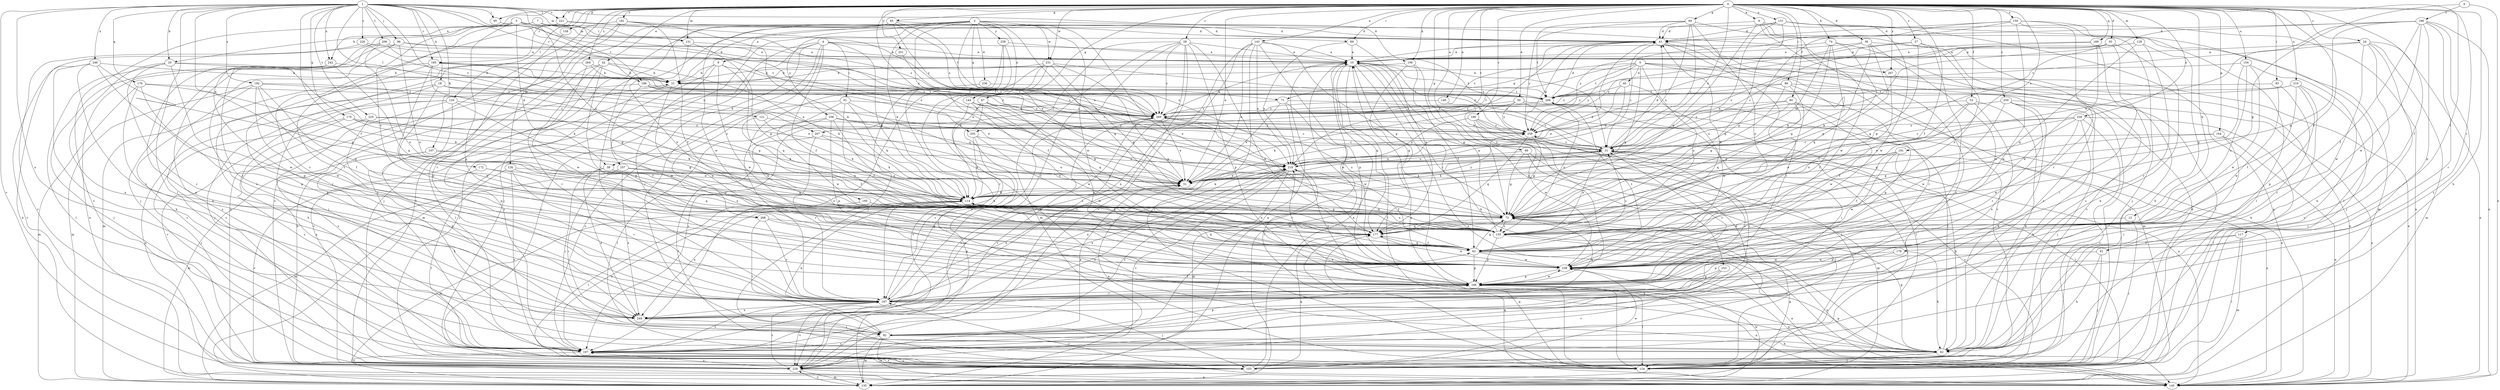 strict digraph  {
0;
1;
2;
3;
4;
5;
6;
7;
8;
9;
10;
12;
18;
20;
21;
24;
27;
28;
31;
35;
36;
38;
40;
41;
42;
50;
51;
52;
60;
61;
62;
65;
66;
67;
69;
71;
72;
74;
82;
83;
86;
89;
91;
92;
95;
96;
103;
106;
107;
114;
117;
120;
121;
124;
126;
128;
131;
135;
140;
143;
144;
145;
150;
151;
154;
155;
158;
164;
166;
169;
170;
172;
176;
177;
179;
180;
181;
185;
186;
187;
191;
192;
195;
196;
197;
205;
206;
207;
208;
210;
218;
221;
225;
226;
229;
231;
236;
238;
239;
242;
246;
249;
250;
251;
253;
256;
257;
258;
259;
264;
267;
268;
269;
0 -> 8  [label=a];
0 -> 12  [label=b];
0 -> 24  [label=c];
0 -> 27  [label=c];
0 -> 28  [label=c];
0 -> 31  [label=c];
0 -> 35  [label=d];
0 -> 36  [label=d];
0 -> 42  [label=e];
0 -> 50  [label=e];
0 -> 51  [label=e];
0 -> 52  [label=f];
0 -> 60  [label=f];
0 -> 61  [label=f];
0 -> 62  [label=f];
0 -> 65  [label=g];
0 -> 66  [label=g];
0 -> 67  [label=g];
0 -> 69  [label=g];
0 -> 74  [label=h];
0 -> 82  [label=h];
0 -> 83  [label=i];
0 -> 86  [label=i];
0 -> 89  [label=i];
0 -> 95  [label=j];
0 -> 106  [label=k];
0 -> 117  [label=l];
0 -> 120  [label=l];
0 -> 126  [label=m];
0 -> 128  [label=m];
0 -> 131  [label=m];
0 -> 140  [label=n];
0 -> 143  [label=n];
0 -> 150  [label=o];
0 -> 151  [label=o];
0 -> 154  [label=o];
0 -> 155  [label=o];
0 -> 158  [label=p];
0 -> 164  [label=p];
0 -> 169  [label=q];
0 -> 179  [label=r];
0 -> 180  [label=r];
0 -> 181  [label=r];
0 -> 185  [label=r];
0 -> 191  [label=s];
0 -> 205  [label=t];
0 -> 210  [label=u];
0 -> 218  [label=u];
0 -> 221  [label=v];
0 -> 231  [label=w];
0 -> 239  [label=x];
0 -> 242  [label=x];
0 -> 250  [label=y];
0 -> 251  [label=y];
0 -> 253  [label=y];
0 -> 264  [label=z];
0 -> 267  [label=z];
1 -> 18  [label=b];
1 -> 20  [label=b];
1 -> 62  [label=f];
1 -> 95  [label=j];
1 -> 96  [label=j];
1 -> 106  [label=k];
1 -> 107  [label=k];
1 -> 121  [label=l];
1 -> 124  [label=l];
1 -> 131  [label=m];
1 -> 170  [label=q];
1 -> 172  [label=q];
1 -> 176  [label=q];
1 -> 185  [label=r];
1 -> 186  [label=r];
1 -> 192  [label=s];
1 -> 195  [label=s];
1 -> 205  [label=t];
1 -> 206  [label=t];
1 -> 207  [label=t];
1 -> 221  [label=v];
1 -> 225  [label=v];
1 -> 226  [label=v];
1 -> 229  [label=v];
1 -> 242  [label=x];
1 -> 246  [label=x];
1 -> 249  [label=x];
2 -> 9  [label=a];
2 -> 51  [label=e];
2 -> 71  [label=g];
2 -> 103  [label=j];
2 -> 114  [label=k];
2 -> 144  [label=n];
2 -> 155  [label=o];
2 -> 177  [label=q];
2 -> 218  [label=u];
2 -> 229  [label=v];
2 -> 231  [label=w];
2 -> 236  [label=w];
2 -> 238  [label=w];
2 -> 256  [label=y];
2 -> 257  [label=y];
2 -> 258  [label=y];
2 -> 267  [label=z];
3 -> 38  [label=d];
3 -> 51  [label=e];
3 -> 89  [label=i];
3 -> 103  [label=j];
3 -> 131  [label=m];
3 -> 166  [label=p];
3 -> 186  [label=r];
3 -> 187  [label=r];
3 -> 229  [label=v];
4 -> 10  [label=a];
4 -> 38  [label=d];
4 -> 62  [label=f];
4 -> 91  [label=i];
4 -> 92  [label=i];
4 -> 103  [label=j];
4 -> 114  [label=k];
4 -> 135  [label=m];
4 -> 259  [label=y];
4 -> 268  [label=z];
5 -> 40  [label=d];
5 -> 71  [label=g];
5 -> 72  [label=g];
5 -> 135  [label=m];
5 -> 145  [label=n];
5 -> 155  [label=o];
5 -> 187  [label=r];
5 -> 207  [label=t];
5 -> 208  [label=t];
5 -> 259  [label=y];
6 -> 72  [label=g];
6 -> 145  [label=n];
6 -> 196  [label=s];
7 -> 20  [label=b];
7 -> 41  [label=d];
7 -> 268  [label=z];
7 -> 269  [label=z];
8 -> 41  [label=d];
8 -> 72  [label=g];
8 -> 92  [label=i];
8 -> 145  [label=n];
8 -> 197  [label=s];
8 -> 238  [label=w];
9 -> 21  [label=b];
9 -> 31  [label=c];
9 -> 103  [label=j];
9 -> 177  [label=q];
9 -> 187  [label=r];
9 -> 238  [label=w];
10 -> 21  [label=b];
10 -> 31  [label=c];
10 -> 72  [label=g];
10 -> 82  [label=h];
10 -> 124  [label=l];
10 -> 135  [label=m];
10 -> 145  [label=n];
10 -> 177  [label=q];
10 -> 208  [label=t];
10 -> 229  [label=v];
10 -> 259  [label=y];
12 -> 103  [label=j];
12 -> 155  [label=o];
18 -> 72  [label=g];
18 -> 82  [label=h];
18 -> 92  [label=i];
18 -> 208  [label=t];
18 -> 238  [label=w];
18 -> 269  [label=z];
20 -> 21  [label=b];
20 -> 114  [label=k];
20 -> 124  [label=l];
20 -> 166  [label=p];
20 -> 187  [label=r];
20 -> 249  [label=x];
21 -> 208  [label=t];
21 -> 229  [label=v];
21 -> 238  [label=w];
24 -> 10  [label=a];
24 -> 82  [label=h];
24 -> 103  [label=j];
24 -> 135  [label=m];
24 -> 145  [label=n];
24 -> 208  [label=t];
24 -> 238  [label=w];
27 -> 10  [label=a];
27 -> 72  [label=g];
27 -> 155  [label=o];
27 -> 197  [label=s];
27 -> 259  [label=y];
28 -> 10  [label=a];
28 -> 114  [label=k];
28 -> 135  [label=m];
28 -> 166  [label=p];
28 -> 187  [label=r];
28 -> 197  [label=s];
28 -> 229  [label=v];
28 -> 238  [label=w];
28 -> 269  [label=z];
31 -> 41  [label=d];
31 -> 51  [label=e];
31 -> 114  [label=k];
31 -> 124  [label=l];
31 -> 145  [label=n];
31 -> 155  [label=o];
31 -> 218  [label=u];
35 -> 10  [label=a];
35 -> 31  [label=c];
35 -> 72  [label=g];
35 -> 82  [label=h];
35 -> 197  [label=s];
36 -> 10  [label=a];
36 -> 72  [label=g];
36 -> 103  [label=j];
36 -> 114  [label=k];
36 -> 238  [label=w];
36 -> 259  [label=y];
38 -> 51  [label=e];
38 -> 92  [label=i];
38 -> 155  [label=o];
38 -> 249  [label=x];
40 -> 51  [label=e];
40 -> 208  [label=t];
40 -> 218  [label=u];
40 -> 238  [label=w];
41 -> 10  [label=a];
41 -> 31  [label=c];
41 -> 124  [label=l];
41 -> 187  [label=r];
41 -> 218  [label=u];
41 -> 229  [label=v];
41 -> 269  [label=z];
42 -> 21  [label=b];
42 -> 114  [label=k];
42 -> 124  [label=l];
42 -> 166  [label=p];
42 -> 187  [label=r];
42 -> 197  [label=s];
50 -> 92  [label=i];
50 -> 114  [label=k];
50 -> 124  [label=l];
50 -> 259  [label=y];
50 -> 269  [label=z];
51 -> 31  [label=c];
51 -> 41  [label=d];
51 -> 114  [label=k];
52 -> 62  [label=f];
52 -> 82  [label=h];
52 -> 155  [label=o];
52 -> 249  [label=x];
52 -> 269  [label=z];
60 -> 166  [label=p];
60 -> 177  [label=q];
60 -> 218  [label=u];
60 -> 238  [label=w];
60 -> 259  [label=y];
60 -> 269  [label=z];
61 -> 82  [label=h];
61 -> 103  [label=j];
61 -> 238  [label=w];
62 -> 31  [label=c];
62 -> 72  [label=g];
62 -> 145  [label=n];
62 -> 166  [label=p];
62 -> 177  [label=q];
62 -> 238  [label=w];
65 -> 41  [label=d];
65 -> 103  [label=j];
65 -> 187  [label=r];
65 -> 208  [label=t];
65 -> 218  [label=u];
65 -> 238  [label=w];
65 -> 269  [label=z];
66 -> 72  [label=g];
66 -> 124  [label=l];
66 -> 135  [label=m];
66 -> 218  [label=u];
67 -> 72  [label=g];
67 -> 135  [label=m];
67 -> 166  [label=p];
67 -> 229  [label=v];
67 -> 269  [label=z];
69 -> 31  [label=c];
69 -> 41  [label=d];
69 -> 135  [label=m];
69 -> 155  [label=o];
69 -> 208  [label=t];
69 -> 218  [label=u];
69 -> 259  [label=y];
71 -> 31  [label=c];
71 -> 51  [label=e];
71 -> 124  [label=l];
71 -> 238  [label=w];
71 -> 269  [label=z];
72 -> 114  [label=k];
72 -> 155  [label=o];
72 -> 177  [label=q];
72 -> 269  [label=z];
74 -> 10  [label=a];
74 -> 72  [label=g];
74 -> 114  [label=k];
74 -> 177  [label=q];
74 -> 218  [label=u];
74 -> 229  [label=v];
82 -> 72  [label=g];
82 -> 124  [label=l];
82 -> 166  [label=p];
82 -> 208  [label=t];
82 -> 218  [label=u];
83 -> 187  [label=r];
83 -> 208  [label=t];
83 -> 238  [label=w];
86 -> 62  [label=f];
86 -> 72  [label=g];
86 -> 103  [label=j];
86 -> 155  [label=o];
86 -> 208  [label=t];
86 -> 269  [label=z];
89 -> 10  [label=a];
89 -> 177  [label=q];
89 -> 218  [label=u];
91 -> 62  [label=f];
91 -> 114  [label=k];
91 -> 155  [label=o];
91 -> 197  [label=s];
91 -> 238  [label=w];
91 -> 269  [label=z];
92 -> 51  [label=e];
92 -> 82  [label=h];
92 -> 114  [label=k];
92 -> 135  [label=m];
92 -> 145  [label=n];
92 -> 166  [label=p];
92 -> 197  [label=s];
95 -> 218  [label=u];
96 -> 10  [label=a];
96 -> 145  [label=n];
96 -> 155  [label=o];
96 -> 249  [label=x];
96 -> 259  [label=y];
103 -> 10  [label=a];
103 -> 72  [label=g];
103 -> 177  [label=q];
103 -> 197  [label=s];
103 -> 238  [label=w];
106 -> 21  [label=b];
106 -> 62  [label=f];
106 -> 166  [label=p];
106 -> 177  [label=q];
107 -> 82  [label=h];
107 -> 135  [label=m];
107 -> 155  [label=o];
107 -> 218  [label=u];
114 -> 72  [label=g];
114 -> 135  [label=m];
114 -> 155  [label=o];
114 -> 197  [label=s];
114 -> 249  [label=x];
114 -> 259  [label=y];
117 -> 62  [label=f];
117 -> 124  [label=l];
117 -> 135  [label=m];
117 -> 166  [label=p];
120 -> 62  [label=f];
120 -> 82  [label=h];
120 -> 145  [label=n];
120 -> 197  [label=s];
120 -> 229  [label=v];
120 -> 269  [label=z];
121 -> 62  [label=f];
121 -> 114  [label=k];
121 -> 259  [label=y];
124 -> 10  [label=a];
124 -> 31  [label=c];
124 -> 41  [label=d];
124 -> 51  [label=e];
124 -> 177  [label=q];
126 -> 51  [label=e];
126 -> 124  [label=l];
126 -> 177  [label=q];
126 -> 187  [label=r];
126 -> 197  [label=s];
128 -> 10  [label=a];
128 -> 82  [label=h];
128 -> 177  [label=q];
128 -> 187  [label=r];
131 -> 10  [label=a];
131 -> 72  [label=g];
131 -> 155  [label=o];
135 -> 72  [label=g];
135 -> 229  [label=v];
135 -> 238  [label=w];
140 -> 124  [label=l];
140 -> 269  [label=z];
143 -> 10  [label=a];
143 -> 51  [label=e];
143 -> 72  [label=g];
143 -> 124  [label=l];
143 -> 166  [label=p];
143 -> 218  [label=u];
143 -> 229  [label=v];
143 -> 249  [label=x];
144 -> 72  [label=g];
144 -> 177  [label=q];
144 -> 197  [label=s];
144 -> 238  [label=w];
144 -> 269  [label=z];
145 -> 177  [label=q];
145 -> 187  [label=r];
150 -> 41  [label=d];
150 -> 72  [label=g];
150 -> 103  [label=j];
150 -> 124  [label=l];
150 -> 166  [label=p];
150 -> 187  [label=r];
150 -> 259  [label=y];
151 -> 21  [label=b];
151 -> 41  [label=d];
151 -> 51  [label=e];
151 -> 124  [label=l];
151 -> 145  [label=n];
151 -> 177  [label=q];
151 -> 238  [label=w];
154 -> 21  [label=b];
154 -> 72  [label=g];
154 -> 155  [label=o];
154 -> 229  [label=v];
154 -> 238  [label=w];
155 -> 10  [label=a];
155 -> 41  [label=d];
155 -> 145  [label=n];
155 -> 166  [label=p];
158 -> 187  [label=r];
164 -> 31  [label=c];
164 -> 72  [label=g];
164 -> 92  [label=i];
164 -> 145  [label=n];
166 -> 10  [label=a];
166 -> 31  [label=c];
166 -> 124  [label=l];
166 -> 145  [label=n];
166 -> 187  [label=r];
166 -> 218  [label=u];
166 -> 238  [label=w];
169 -> 10  [label=a];
169 -> 31  [label=c];
169 -> 92  [label=i];
169 -> 238  [label=w];
170 -> 72  [label=g];
170 -> 103  [label=j];
170 -> 114  [label=k];
170 -> 197  [label=s];
170 -> 259  [label=y];
172 -> 51  [label=e];
172 -> 155  [label=o];
172 -> 229  [label=v];
176 -> 114  [label=k];
176 -> 135  [label=m];
176 -> 166  [label=p];
176 -> 208  [label=t];
176 -> 249  [label=x];
177 -> 62  [label=f];
177 -> 238  [label=w];
179 -> 82  [label=h];
179 -> 166  [label=p];
179 -> 238  [label=w];
180 -> 92  [label=i];
180 -> 124  [label=l];
180 -> 145  [label=n];
180 -> 218  [label=u];
180 -> 238  [label=w];
180 -> 259  [label=y];
181 -> 41  [label=d];
181 -> 62  [label=f];
181 -> 114  [label=k];
181 -> 145  [label=n];
181 -> 197  [label=s];
181 -> 229  [label=v];
185 -> 21  [label=b];
185 -> 72  [label=g];
185 -> 166  [label=p];
185 -> 197  [label=s];
185 -> 218  [label=u];
185 -> 249  [label=x];
185 -> 269  [label=z];
186 -> 31  [label=c];
186 -> 51  [label=e];
186 -> 197  [label=s];
186 -> 208  [label=t];
186 -> 238  [label=w];
186 -> 269  [label=z];
187 -> 31  [label=c];
187 -> 51  [label=e];
187 -> 62  [label=f];
187 -> 72  [label=g];
187 -> 103  [label=j];
187 -> 197  [label=s];
187 -> 218  [label=u];
187 -> 229  [label=v];
187 -> 249  [label=x];
187 -> 269  [label=z];
191 -> 51  [label=e];
191 -> 62  [label=f];
191 -> 82  [label=h];
191 -> 218  [label=u];
191 -> 238  [label=w];
192 -> 51  [label=e];
192 -> 62  [label=f];
192 -> 135  [label=m];
192 -> 177  [label=q];
192 -> 197  [label=s];
192 -> 208  [label=t];
192 -> 238  [label=w];
195 -> 72  [label=g];
195 -> 124  [label=l];
195 -> 155  [label=o];
196 -> 31  [label=c];
196 -> 41  [label=d];
196 -> 51  [label=e];
196 -> 62  [label=f];
196 -> 72  [label=g];
196 -> 145  [label=n];
196 -> 166  [label=p];
196 -> 187  [label=r];
196 -> 197  [label=s];
196 -> 238  [label=w];
197 -> 103  [label=j];
197 -> 218  [label=u];
197 -> 229  [label=v];
205 -> 31  [label=c];
205 -> 114  [label=k];
205 -> 187  [label=r];
205 -> 238  [label=w];
206 -> 10  [label=a];
206 -> 145  [label=n];
206 -> 155  [label=o];
206 -> 187  [label=r];
206 -> 269  [label=z];
207 -> 31  [label=c];
207 -> 114  [label=k];
207 -> 124  [label=l];
207 -> 187  [label=r];
208 -> 41  [label=d];
208 -> 145  [label=n];
208 -> 155  [label=o];
208 -> 269  [label=z];
210 -> 62  [label=f];
210 -> 82  [label=h];
210 -> 103  [label=j];
210 -> 166  [label=p];
210 -> 208  [label=t];
210 -> 269  [label=z];
218 -> 51  [label=e];
218 -> 62  [label=f];
218 -> 114  [label=k];
218 -> 135  [label=m];
218 -> 197  [label=s];
218 -> 229  [label=v];
218 -> 249  [label=x];
221 -> 41  [label=d];
221 -> 187  [label=r];
221 -> 269  [label=z];
225 -> 114  [label=k];
225 -> 166  [label=p];
225 -> 197  [label=s];
225 -> 259  [label=y];
226 -> 10  [label=a];
226 -> 51  [label=e];
226 -> 229  [label=v];
229 -> 10  [label=a];
229 -> 21  [label=b];
229 -> 135  [label=m];
229 -> 145  [label=n];
229 -> 187  [label=r];
229 -> 197  [label=s];
229 -> 269  [label=z];
231 -> 21  [label=b];
231 -> 31  [label=c];
231 -> 51  [label=e];
231 -> 72  [label=g];
231 -> 82  [label=h];
231 -> 187  [label=r];
231 -> 197  [label=s];
236 -> 208  [label=t];
236 -> 238  [label=w];
238 -> 114  [label=k];
238 -> 145  [label=n];
238 -> 166  [label=p];
238 -> 208  [label=t];
239 -> 31  [label=c];
239 -> 51  [label=e];
239 -> 72  [label=g];
239 -> 82  [label=h];
239 -> 124  [label=l];
239 -> 229  [label=v];
239 -> 238  [label=w];
239 -> 259  [label=y];
242 -> 21  [label=b];
242 -> 103  [label=j];
242 -> 177  [label=q];
242 -> 187  [label=r];
242 -> 249  [label=x];
246 -> 21  [label=b];
246 -> 72  [label=g];
246 -> 82  [label=h];
246 -> 187  [label=r];
246 -> 229  [label=v];
246 -> 238  [label=w];
249 -> 92  [label=i];
249 -> 259  [label=y];
250 -> 82  [label=h];
250 -> 103  [label=j];
250 -> 145  [label=n];
250 -> 187  [label=r];
250 -> 238  [label=w];
250 -> 269  [label=z];
251 -> 218  [label=u];
253 -> 166  [label=p];
253 -> 229  [label=v];
253 -> 249  [label=x];
256 -> 31  [label=c];
256 -> 124  [label=l];
256 -> 155  [label=o];
256 -> 166  [label=p];
256 -> 187  [label=r];
256 -> 218  [label=u];
256 -> 259  [label=y];
257 -> 51  [label=e];
257 -> 72  [label=g];
257 -> 92  [label=i];
257 -> 135  [label=m];
257 -> 249  [label=x];
258 -> 10  [label=a];
258 -> 62  [label=f];
258 -> 82  [label=h];
258 -> 103  [label=j];
259 -> 31  [label=c];
259 -> 41  [label=d];
259 -> 72  [label=g];
259 -> 177  [label=q];
264 -> 21  [label=b];
264 -> 103  [label=j];
264 -> 135  [label=m];
264 -> 238  [label=w];
264 -> 269  [label=z];
267 -> 62  [label=f];
267 -> 145  [label=n];
268 -> 92  [label=i];
268 -> 166  [label=p];
268 -> 177  [label=q];
268 -> 187  [label=r];
269 -> 10  [label=a];
269 -> 51  [label=e];
269 -> 177  [label=q];
269 -> 229  [label=v];
269 -> 259  [label=y];
}

